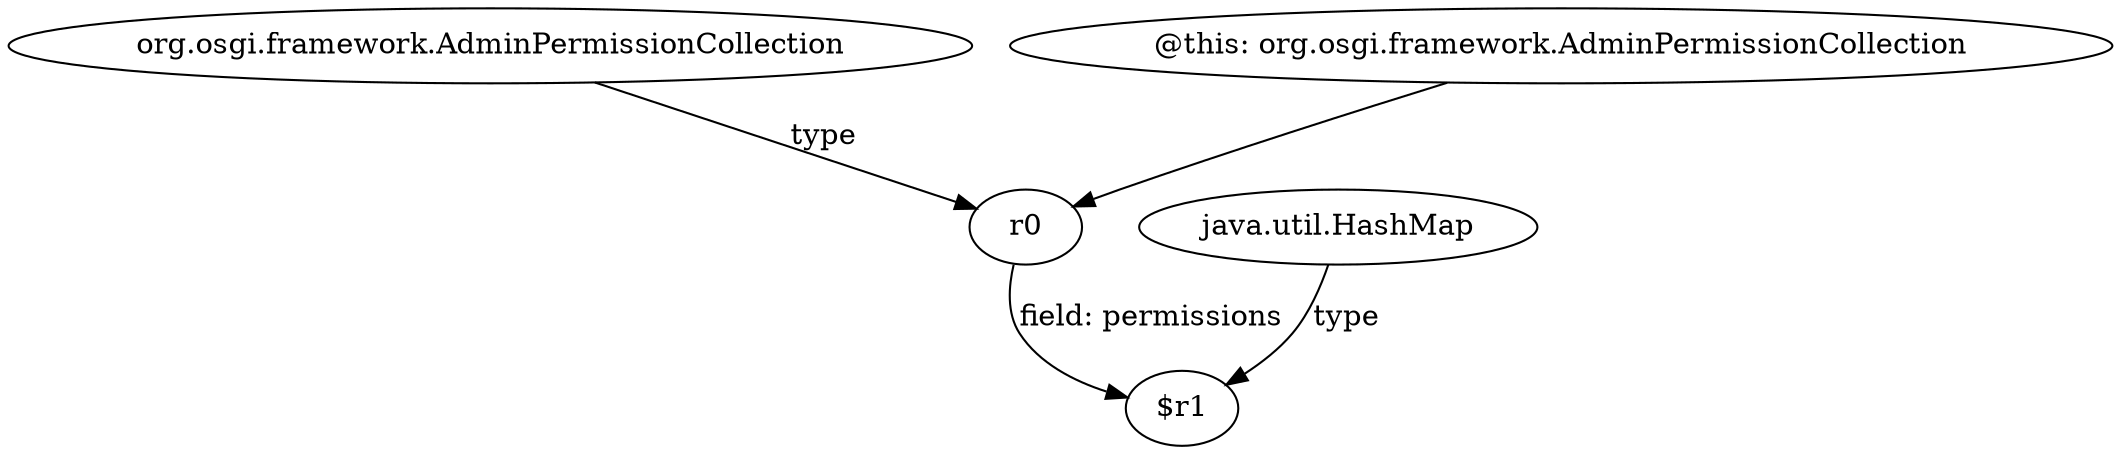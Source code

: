 digraph g {
0[label="org.osgi.framework.AdminPermissionCollection"]
1[label="r0"]
0->1[label="type"]
2[label="java.util.HashMap"]
3[label="$r1"]
2->3[label="type"]
1->3[label="field: permissions"]
4[label="@this: org.osgi.framework.AdminPermissionCollection"]
4->1[label=""]
}
